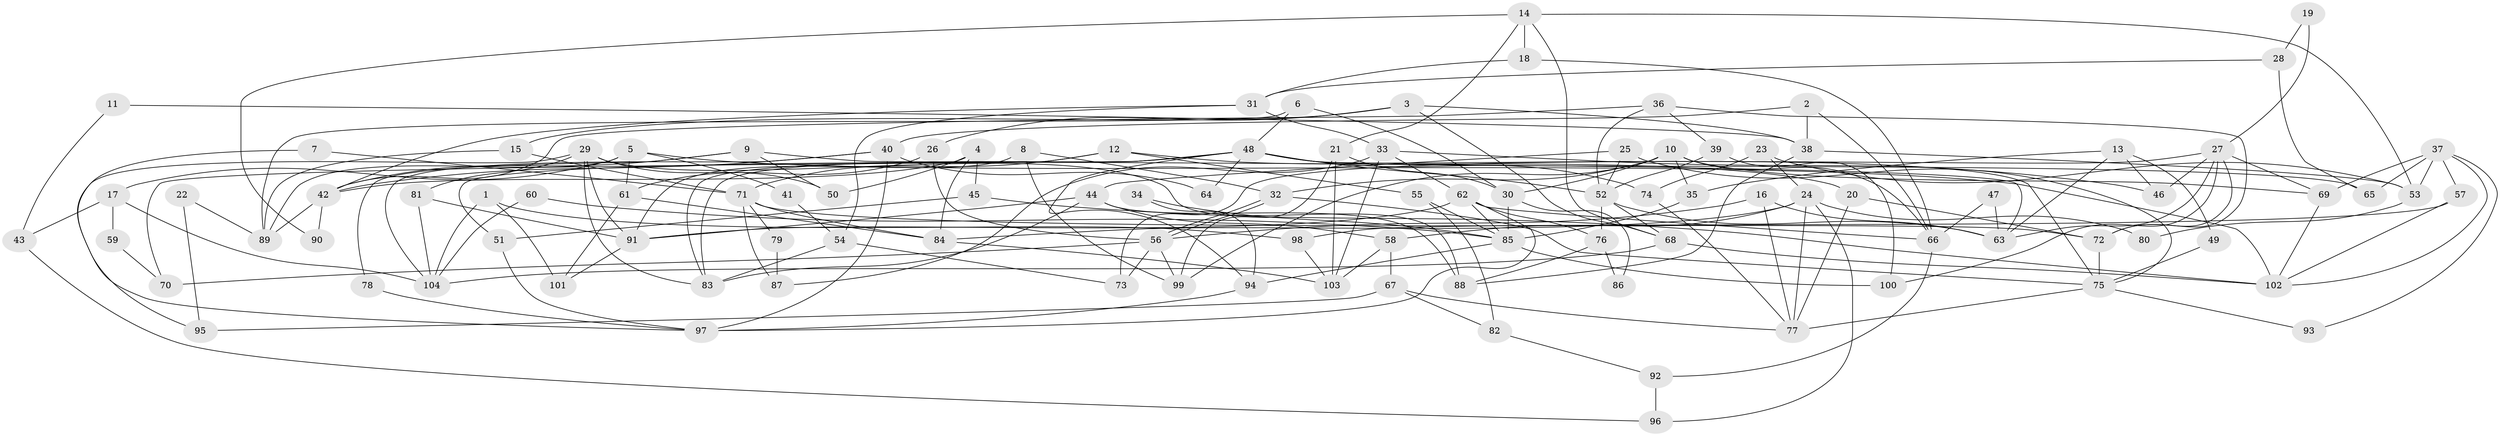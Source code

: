 // coarse degree distribution, {3: 0.17307692307692307, 11: 0.019230769230769232, 12: 0.057692307692307696, 4: 0.1346153846153846, 13: 0.038461538461538464, 6: 0.09615384615384616, 5: 0.11538461538461539, 7: 0.15384615384615385, 8: 0.057692307692307696, 2: 0.15384615384615385}
// Generated by graph-tools (version 1.1) at 2025/18/03/04/25 18:18:49]
// undirected, 104 vertices, 208 edges
graph export_dot {
graph [start="1"]
  node [color=gray90,style=filled];
  1;
  2;
  3;
  4;
  5;
  6;
  7;
  8;
  9;
  10;
  11;
  12;
  13;
  14;
  15;
  16;
  17;
  18;
  19;
  20;
  21;
  22;
  23;
  24;
  25;
  26;
  27;
  28;
  29;
  30;
  31;
  32;
  33;
  34;
  35;
  36;
  37;
  38;
  39;
  40;
  41;
  42;
  43;
  44;
  45;
  46;
  47;
  48;
  49;
  50;
  51;
  52;
  53;
  54;
  55;
  56;
  57;
  58;
  59;
  60;
  61;
  62;
  63;
  64;
  65;
  66;
  67;
  68;
  69;
  70;
  71;
  72;
  73;
  74;
  75;
  76;
  77;
  78;
  79;
  80;
  81;
  82;
  83;
  84;
  85;
  86;
  87;
  88;
  89;
  90;
  91;
  92;
  93;
  94;
  95;
  96;
  97;
  98;
  99;
  100;
  101;
  102;
  103;
  104;
  1 -- 101;
  1 -- 104;
  1 -- 98;
  2 -- 40;
  2 -- 66;
  2 -- 38;
  3 -- 26;
  3 -- 68;
  3 -- 15;
  3 -- 38;
  4 -- 42;
  4 -- 84;
  4 -- 45;
  4 -- 50;
  5 -- 102;
  5 -- 89;
  5 -- 17;
  5 -- 41;
  5 -- 61;
  6 -- 48;
  6 -- 30;
  6 -- 89;
  7 -- 71;
  7 -- 97;
  8 -- 91;
  8 -- 99;
  8 -- 32;
  9 -- 63;
  9 -- 50;
  9 -- 42;
  9 -- 78;
  10 -- 32;
  10 -- 66;
  10 -- 30;
  10 -- 35;
  10 -- 69;
  10 -- 99;
  11 -- 38;
  11 -- 43;
  12 -- 20;
  12 -- 71;
  12 -- 55;
  12 -- 83;
  13 -- 63;
  13 -- 46;
  13 -- 35;
  13 -- 49;
  14 -- 53;
  14 -- 21;
  14 -- 18;
  14 -- 68;
  14 -- 90;
  15 -- 89;
  15 -- 71;
  16 -- 56;
  16 -- 77;
  16 -- 63;
  17 -- 104;
  17 -- 43;
  17 -- 59;
  18 -- 31;
  18 -- 66;
  19 -- 28;
  19 -- 27;
  20 -- 72;
  20 -- 77;
  21 -- 30;
  21 -- 103;
  21 -- 99;
  22 -- 89;
  22 -- 95;
  23 -- 53;
  23 -- 24;
  23 -- 74;
  24 -- 77;
  24 -- 58;
  24 -- 80;
  24 -- 84;
  24 -- 96;
  25 -- 52;
  25 -- 44;
  25 -- 75;
  26 -- 56;
  26 -- 61;
  27 -- 63;
  27 -- 69;
  27 -- 46;
  27 -- 72;
  27 -- 73;
  27 -- 100;
  28 -- 31;
  28 -- 65;
  29 -- 83;
  29 -- 91;
  29 -- 50;
  29 -- 81;
  29 -- 88;
  29 -- 95;
  30 -- 85;
  30 -- 86;
  31 -- 42;
  31 -- 54;
  31 -- 33;
  32 -- 56;
  32 -- 56;
  32 -- 75;
  33 -- 62;
  33 -- 46;
  33 -- 87;
  33 -- 103;
  34 -- 85;
  34 -- 94;
  35 -- 85;
  36 -- 39;
  36 -- 72;
  36 -- 42;
  36 -- 52;
  37 -- 102;
  37 -- 69;
  37 -- 53;
  37 -- 57;
  37 -- 65;
  37 -- 93;
  38 -- 53;
  38 -- 88;
  39 -- 52;
  39 -- 100;
  40 -- 104;
  40 -- 42;
  40 -- 64;
  40 -- 97;
  41 -- 54;
  42 -- 89;
  42 -- 90;
  43 -- 96;
  44 -- 83;
  44 -- 88;
  44 -- 58;
  44 -- 91;
  45 -- 102;
  45 -- 51;
  47 -- 66;
  47 -- 63;
  48 -- 52;
  48 -- 75;
  48 -- 51;
  48 -- 64;
  48 -- 65;
  48 -- 70;
  48 -- 74;
  48 -- 83;
  48 -- 94;
  49 -- 75;
  51 -- 97;
  52 -- 76;
  52 -- 63;
  52 -- 68;
  53 -- 80;
  54 -- 73;
  54 -- 83;
  55 -- 85;
  55 -- 82;
  56 -- 99;
  56 -- 70;
  56 -- 73;
  57 -- 98;
  57 -- 102;
  58 -- 103;
  58 -- 67;
  59 -- 70;
  60 -- 85;
  60 -- 104;
  61 -- 84;
  61 -- 101;
  62 -- 97;
  62 -- 85;
  62 -- 66;
  62 -- 76;
  62 -- 91;
  66 -- 92;
  67 -- 77;
  67 -- 82;
  67 -- 95;
  68 -- 102;
  68 -- 104;
  69 -- 102;
  71 -- 72;
  71 -- 79;
  71 -- 84;
  71 -- 87;
  72 -- 75;
  74 -- 77;
  75 -- 77;
  75 -- 93;
  76 -- 88;
  76 -- 86;
  78 -- 97;
  79 -- 87;
  81 -- 91;
  81 -- 104;
  82 -- 92;
  84 -- 103;
  85 -- 94;
  85 -- 100;
  91 -- 101;
  92 -- 96;
  94 -- 97;
  98 -- 103;
}
